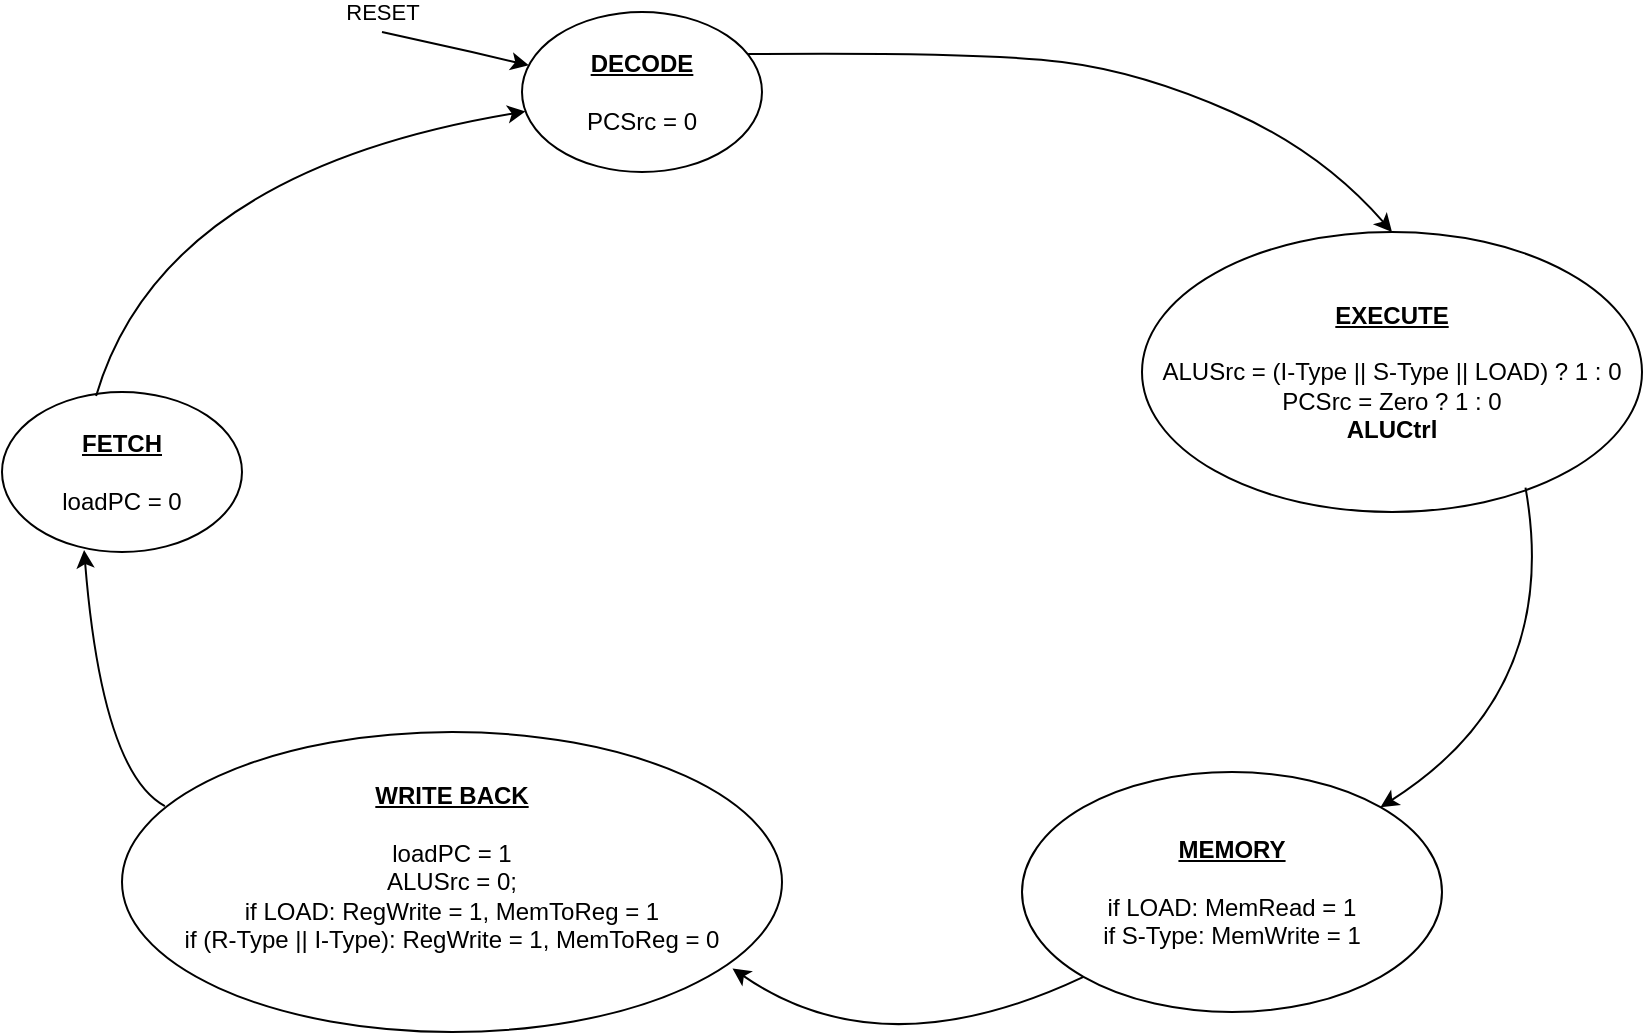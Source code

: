 <mxfile version="25.0.2">
  <diagram name="Page-1" id="NdHuzgII0VyFEQ_fZWxi">
    <mxGraphModel dx="1431" dy="557" grid="1" gridSize="10" guides="1" tooltips="1" connect="1" arrows="1" fold="1" page="1" pageScale="1" pageWidth="850" pageHeight="1100" math="0" shadow="0">
      <root>
        <mxCell id="0" />
        <mxCell id="1" parent="0" />
        <mxCell id="7rIlhf4idkI6MKTz5jOu-1" value="&lt;b&gt;&lt;u&gt;DECODE&lt;/u&gt;&lt;/b&gt;&lt;div&gt;&lt;br&gt;&lt;div&gt;&lt;span style=&quot;background-color: initial;&quot;&gt;PCSrc&lt;/span&gt;&amp;nbsp;= 0&lt;/div&gt;&lt;/div&gt;" style="ellipse;whiteSpace=wrap;html=1;" vertex="1" parent="1">
          <mxGeometry x="230" y="60" width="120" height="80" as="geometry" />
        </mxCell>
        <mxCell id="7rIlhf4idkI6MKTz5jOu-4" value="&lt;b&gt;&lt;u&gt;EXECUTE&lt;/u&gt;&lt;/b&gt;&lt;div&gt;&lt;br&gt;ALUSrc = (I-Type || S-Type || LOAD) ?&amp;nbsp;&lt;span style=&quot;background-color: initial;&quot;&gt;1 : 0&lt;/span&gt;&lt;div&gt;&lt;span style=&quot;background-color: initial;&quot;&gt;PCSrc = Zero ? 1 : 0&lt;/span&gt;&lt;/div&gt;&lt;/div&gt;&lt;div&gt;&lt;span style=&quot;background-color: initial;&quot;&gt;&lt;b&gt;ALUCtrl&lt;/b&gt;&lt;/span&gt;&lt;/div&gt;" style="ellipse;whiteSpace=wrap;html=1;" vertex="1" parent="1">
          <mxGeometry x="540" y="170" width="250" height="140" as="geometry" />
        </mxCell>
        <mxCell id="7rIlhf4idkI6MKTz5jOu-5" value="&lt;b&gt;&lt;u&gt;MEMORY&lt;br&gt;&lt;/u&gt;&lt;/b&gt;&lt;br&gt;if LOAD: MemRead = 1&lt;br&gt;&lt;div&gt;if S-Type: MemWrite = 1&lt;/div&gt;" style="ellipse;whiteSpace=wrap;html=1;" vertex="1" parent="1">
          <mxGeometry x="480" y="440" width="210" height="120" as="geometry" />
        </mxCell>
        <mxCell id="7rIlhf4idkI6MKTz5jOu-6" value="&lt;b&gt;&lt;u&gt;WRITE BACK&lt;/u&gt;&lt;/b&gt;&lt;div&gt;&lt;br&gt;&lt;/div&gt;&lt;div&gt;loadPC = 1&lt;/div&gt;&lt;div&gt;ALUSrc = 0;&lt;/div&gt;&lt;div&gt;if LOAD:&amp;nbsp;&lt;span style=&quot;background-color: initial;&quot;&gt;RegWrite = 1,&amp;nbsp;&lt;/span&gt;&lt;span style=&quot;background-color: initial;&quot;&gt;MemToReg = 1&lt;/span&gt;&lt;/div&gt;&lt;div&gt;if (R-Type || I-Type):&amp;nbsp;&lt;span style=&quot;background-color: initial;&quot;&gt;RegWrite = 1,&amp;nbsp;&lt;/span&gt;&lt;span style=&quot;background-color: initial;&quot;&gt;MemToReg = 0&lt;/span&gt;&lt;/div&gt;&lt;div&gt;&lt;br&gt;&lt;/div&gt;" style="ellipse;whiteSpace=wrap;html=1;" vertex="1" parent="1">
          <mxGeometry x="30" y="420" width="330" height="150" as="geometry" />
        </mxCell>
        <mxCell id="7rIlhf4idkI6MKTz5jOu-7" value="&lt;b&gt;&lt;u&gt;FETCH&lt;/u&gt;&lt;/b&gt;&lt;div&gt;&lt;br&gt;loadPC = 0&lt;/div&gt;" style="ellipse;whiteSpace=wrap;html=1;" vertex="1" parent="1">
          <mxGeometry x="-30" y="250" width="120" height="80" as="geometry" />
        </mxCell>
        <mxCell id="7rIlhf4idkI6MKTz5jOu-9" value="" style="curved=1;endArrow=classic;html=1;rounded=0;entryX=0.5;entryY=0;entryDx=0;entryDy=0;exitX=0.942;exitY=0.263;exitDx=0;exitDy=0;exitPerimeter=0;" edge="1" parent="1" source="7rIlhf4idkI6MKTz5jOu-1" target="7rIlhf4idkI6MKTz5jOu-4">
          <mxGeometry width="50" height="50" relative="1" as="geometry">
            <mxPoint x="460" y="230" as="sourcePoint" />
            <mxPoint x="510" y="180" as="targetPoint" />
            <Array as="points">
              <mxPoint x="460" y="80" />
              <mxPoint x="540" y="90" />
              <mxPoint x="630" y="130" />
            </Array>
          </mxGeometry>
        </mxCell>
        <mxCell id="7rIlhf4idkI6MKTz5jOu-10" value="" style="curved=1;endArrow=classic;html=1;rounded=0;exitX=0.767;exitY=0.913;exitDx=0;exitDy=0;exitPerimeter=0;entryX=1;entryY=0;entryDx=0;entryDy=0;" edge="1" parent="1" source="7rIlhf4idkI6MKTz5jOu-4" target="7rIlhf4idkI6MKTz5jOu-5">
          <mxGeometry width="50" height="50" relative="1" as="geometry">
            <mxPoint x="570" y="390" as="sourcePoint" />
            <mxPoint x="758" y="432" as="targetPoint" />
            <Array as="points">
              <mxPoint x="750" y="400" />
            </Array>
          </mxGeometry>
        </mxCell>
        <mxCell id="7rIlhf4idkI6MKTz5jOu-11" value="" style="curved=1;endArrow=classic;html=1;rounded=0;exitX=0;exitY=1;exitDx=0;exitDy=0;entryX=0.925;entryY=0.788;entryDx=0;entryDy=0;entryPerimeter=0;" edge="1" parent="1" source="7rIlhf4idkI6MKTz5jOu-5" target="7rIlhf4idkI6MKTz5jOu-6">
          <mxGeometry width="50" height="50" relative="1" as="geometry">
            <mxPoint x="425" y="391" as="sourcePoint" />
            <mxPoint x="365" y="580" as="targetPoint" />
            <Array as="points">
              <mxPoint x="410" y="590" />
            </Array>
          </mxGeometry>
        </mxCell>
        <mxCell id="7rIlhf4idkI6MKTz5jOu-12" value="" style="curved=1;endArrow=classic;html=1;rounded=0;entryX=0.342;entryY=0.988;entryDx=0;entryDy=0;entryPerimeter=0;exitX=0.065;exitY=0.247;exitDx=0;exitDy=0;exitPerimeter=0;" edge="1" parent="1" source="7rIlhf4idkI6MKTz5jOu-6" target="7rIlhf4idkI6MKTz5jOu-7">
          <mxGeometry width="50" height="50" relative="1" as="geometry">
            <mxPoint x="120" y="370" as="sourcePoint" />
            <mxPoint x="120" y="424" as="targetPoint" />
            <Array as="points">
              <mxPoint x="20" y="440" />
            </Array>
          </mxGeometry>
        </mxCell>
        <mxCell id="7rIlhf4idkI6MKTz5jOu-16" value="" style="curved=1;endArrow=classic;html=1;rounded=0;exitX=0.392;exitY=0.025;exitDx=0;exitDy=0;exitPerimeter=0;" edge="1" parent="1" source="7rIlhf4idkI6MKTz5jOu-7" target="7rIlhf4idkI6MKTz5jOu-1">
          <mxGeometry width="50" height="50" relative="1" as="geometry">
            <mxPoint x="208" y="284" as="sourcePoint" />
            <mxPoint x="118" y="150" as="targetPoint" />
            <Array as="points">
              <mxPoint x="50" y="140" />
            </Array>
          </mxGeometry>
        </mxCell>
        <mxCell id="7rIlhf4idkI6MKTz5jOu-17" value="" style="endArrow=classic;html=1;rounded=0;" edge="1" parent="1" target="7rIlhf4idkI6MKTz5jOu-1">
          <mxGeometry width="50" height="50" relative="1" as="geometry">
            <mxPoint x="160" y="70" as="sourcePoint" />
            <mxPoint x="255" y="70" as="targetPoint" />
            <Array as="points">
              <mxPoint x="205" y="80" />
            </Array>
          </mxGeometry>
        </mxCell>
        <mxCell id="7rIlhf4idkI6MKTz5jOu-18" value="RESET" style="edgeLabel;html=1;align=center;verticalAlign=middle;resizable=0;points=[];" vertex="1" connectable="0" parent="7rIlhf4idkI6MKTz5jOu-17">
          <mxGeometry x="-0.356" y="-2" relative="1" as="geometry">
            <mxPoint x="-23" y="-17" as="offset" />
          </mxGeometry>
        </mxCell>
      </root>
    </mxGraphModel>
  </diagram>
</mxfile>
